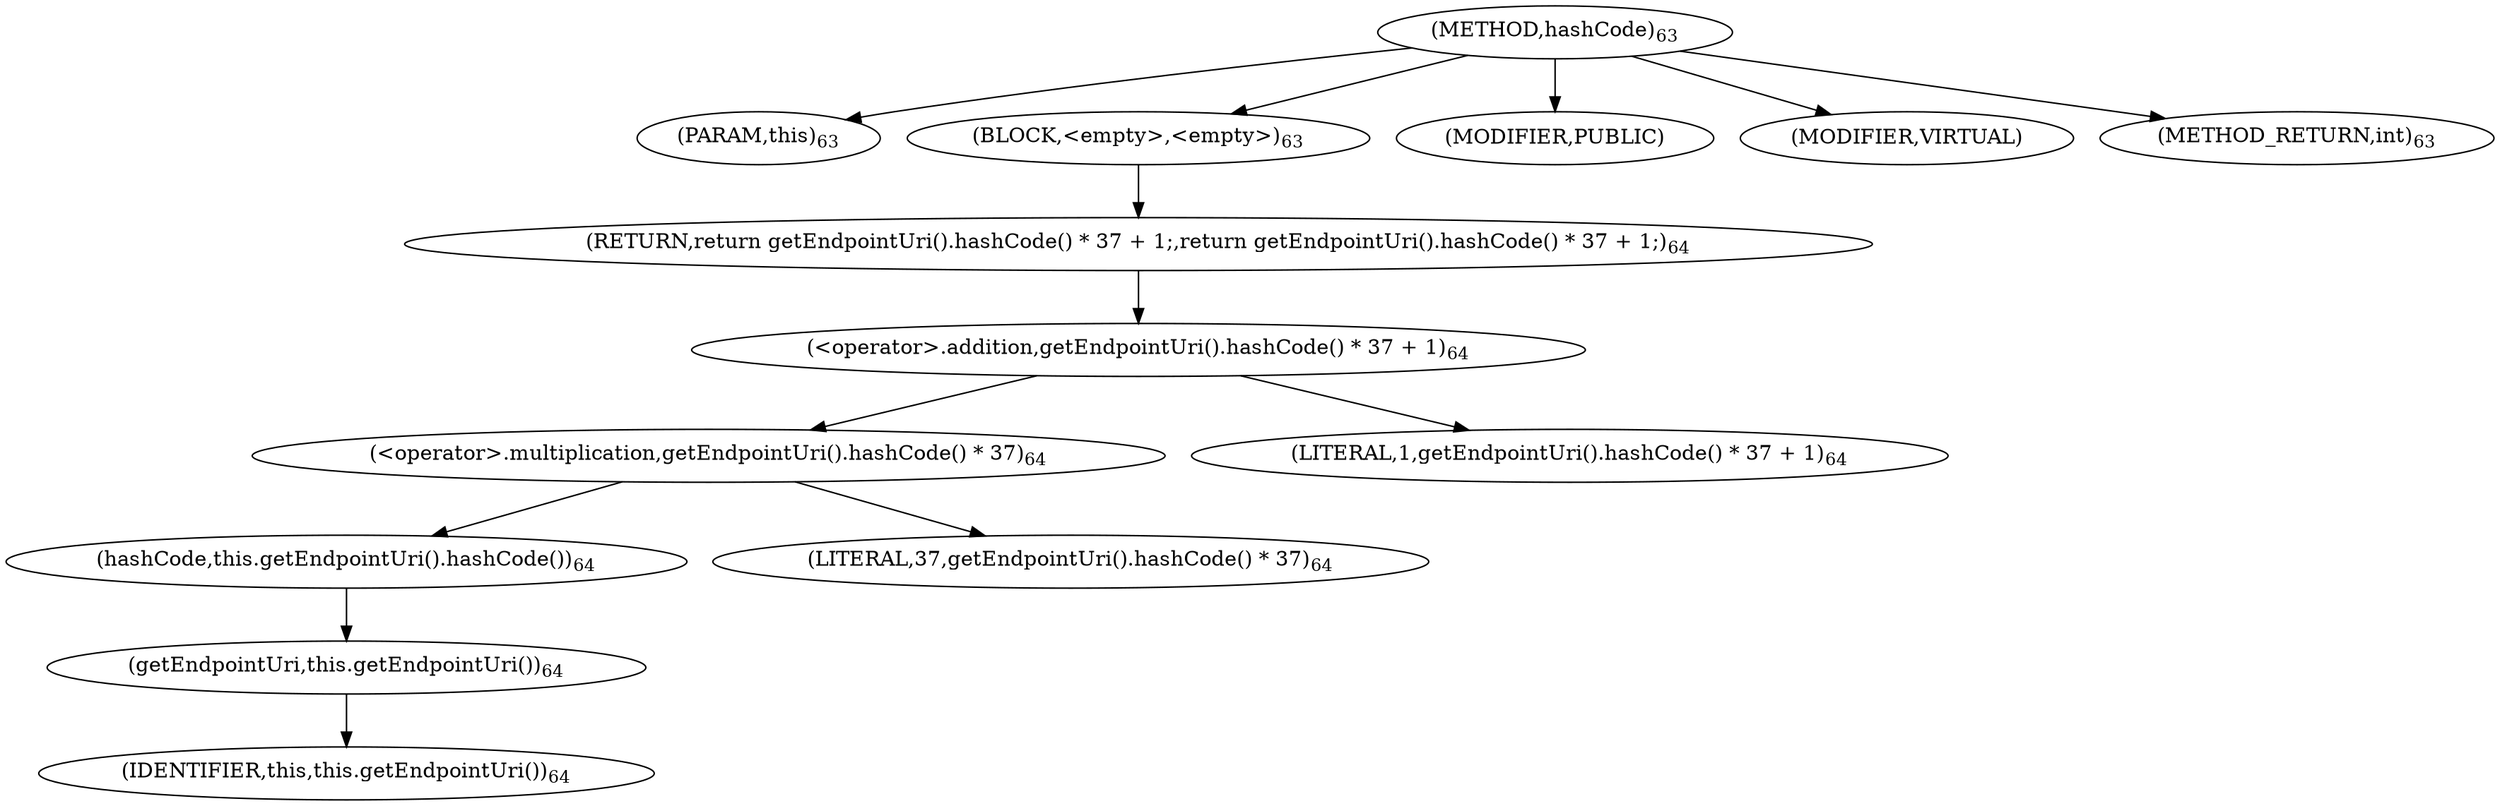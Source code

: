 digraph "hashCode" {  
"147" [label = <(METHOD,hashCode)<SUB>63</SUB>> ]
"12" [label = <(PARAM,this)<SUB>63</SUB>> ]
"148" [label = <(BLOCK,&lt;empty&gt;,&lt;empty&gt;)<SUB>63</SUB>> ]
"149" [label = <(RETURN,return getEndpointUri().hashCode() * 37 + 1;,return getEndpointUri().hashCode() * 37 + 1;)<SUB>64</SUB>> ]
"150" [label = <(&lt;operator&gt;.addition,getEndpointUri().hashCode() * 37 + 1)<SUB>64</SUB>> ]
"151" [label = <(&lt;operator&gt;.multiplication,getEndpointUri().hashCode() * 37)<SUB>64</SUB>> ]
"152" [label = <(hashCode,this.getEndpointUri().hashCode())<SUB>64</SUB>> ]
"153" [label = <(getEndpointUri,this.getEndpointUri())<SUB>64</SUB>> ]
"11" [label = <(IDENTIFIER,this,this.getEndpointUri())<SUB>64</SUB>> ]
"154" [label = <(LITERAL,37,getEndpointUri().hashCode() * 37)<SUB>64</SUB>> ]
"155" [label = <(LITERAL,1,getEndpointUri().hashCode() * 37 + 1)<SUB>64</SUB>> ]
"156" [label = <(MODIFIER,PUBLIC)> ]
"157" [label = <(MODIFIER,VIRTUAL)> ]
"158" [label = <(METHOD_RETURN,int)<SUB>63</SUB>> ]
  "147" -> "12" 
  "147" -> "148" 
  "147" -> "156" 
  "147" -> "157" 
  "147" -> "158" 
  "148" -> "149" 
  "149" -> "150" 
  "150" -> "151" 
  "150" -> "155" 
  "151" -> "152" 
  "151" -> "154" 
  "152" -> "153" 
  "153" -> "11" 
}
